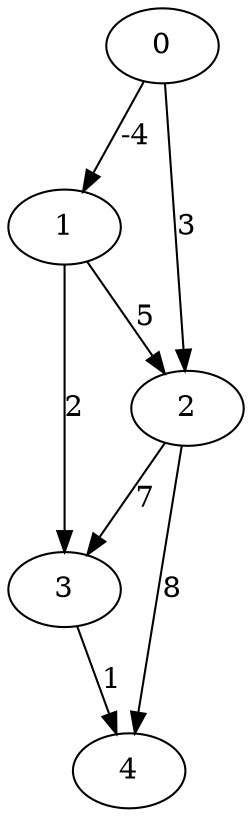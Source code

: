 digraph G {
0 -> 1 [label="-4"];
0 -> 2 [label="3"];
1 -> 3 [label="2"];
1 -> 2 [label="5"];
2 -> 3 [label="7"];
2 -> 4 [label="8"];
3 -> 4 [label="1"];
}
